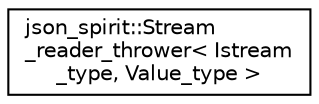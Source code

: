 digraph "Graphical Class Hierarchy"
{
 // LATEX_PDF_SIZE
  edge [fontname="Helvetica",fontsize="10",labelfontname="Helvetica",labelfontsize="10"];
  node [fontname="Helvetica",fontsize="10",shape=record];
  rankdir="LR";
  Node0 [label="json_spirit::Stream\l_reader_thrower\< Istream\l_type, Value_type \>",height=0.2,width=0.4,color="black", fillcolor="white", style="filled",URL="$classjson__spirit_1_1_stream__reader__thrower.html",tooltip=" "];
}
